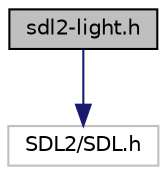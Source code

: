 digraph "sdl2-light.h"
{
 // LATEX_PDF_SIZE
  edge [fontname="Helvetica",fontsize="10",labelfontname="Helvetica",labelfontsize="10"];
  node [fontname="Helvetica",fontsize="10",shape=record];
  Node1 [label="sdl2-light.h",height=0.2,width=0.4,color="black", fillcolor="grey75", style="filled", fontcolor="black",tooltip="en-tête du module correspondant à une sur-couche de SDL2 pour simplifier son utilisation pour le proj..."];
  Node1 -> Node2 [color="midnightblue",fontsize="10",style="solid"];
  Node2 [label="SDL2/SDL.h",height=0.2,width=0.4,color="grey75", fillcolor="white", style="filled",tooltip=" "];
}
